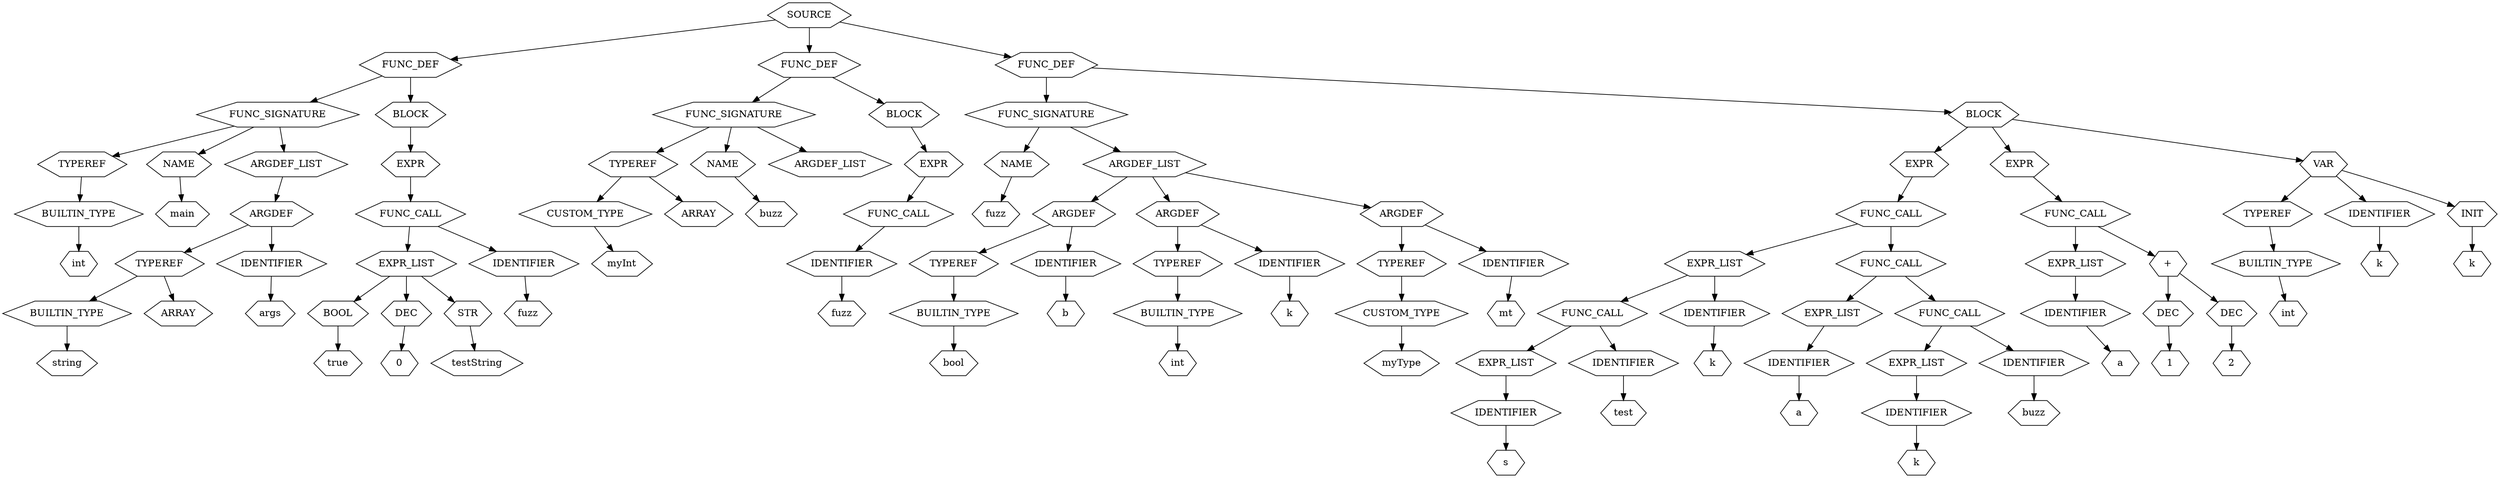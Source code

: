digraph Tree {
    node [shape=hexagon];
    node_0 [label="SOURCE"]
    node_0 -> node_1;
    node_1 [label="FUNC_DEF"]
    node_1 -> node_2;
    node_2 [label="FUNC_SIGNATURE"]
    node_2 -> node_3;
    node_3 [label="TYPEREF"]
    node_3 -> node_4;
    node_4 [label="BUILTIN_TYPE"]
    node_4 -> node_5;
    node_5 [label="int"]
    node_2 -> node_6;
    node_6 [label="NAME"]
    node_6 -> node_7;
    node_7 [label="main"]
    node_2 -> node_8;
    node_8 [label="ARGDEF_LIST"]
    node_8 -> node_9;
    node_9 [label="ARGDEF"]
    node_9 -> node_10;
    node_10 [label="TYPEREF"]
    node_10 -> node_11;
    node_11 [label="BUILTIN_TYPE"]
    node_11 -> node_12;
    node_12 [label="string"]
    node_10 -> node_13;
    node_13 [label="ARRAY"]
    node_9 -> node_14;
    node_14 [label="IDENTIFIER"]
    node_14 -> node_15;
    node_15 [label="args"]
    node_1 -> node_16;
    node_16 [label="BLOCK"]
    node_16 -> node_17;
    node_17 [label="EXPR"]
    node_17 -> node_18;
    node_18 [label="FUNC_CALL"]
    node_18 -> node_19;
    node_19 [label="EXPR_LIST"]
    node_19 -> node_20;
    node_20 [label="BOOL"]
    node_20 -> node_21;
    node_21 [label="true"]
    node_19 -> node_22;
    node_22 [label="DEC"]
    node_22 -> node_23;
    node_23 [label="0"]
    node_19 -> node_24;
    node_24 [label="STR"]
    node_24 -> node_25;
    node_25 [label="testString"]
    node_18 -> node_26;
    node_26 [label="IDENTIFIER"]
    node_26 -> node_27;
    node_27 [label="fuzz"]
    node_0 -> node_28;
    node_28 [label="FUNC_DEF"]
    node_28 -> node_29;
    node_29 [label="FUNC_SIGNATURE"]
    node_29 -> node_30;
    node_30 [label="TYPEREF"]
    node_30 -> node_31;
    node_31 [label="CUSTOM_TYPE"]
    node_31 -> node_32;
    node_32 [label="myInt"]
    node_30 -> node_33;
    node_33 [label="ARRAY"]
    node_29 -> node_34;
    node_34 [label="NAME"]
    node_34 -> node_35;
    node_35 [label="buzz"]
    node_29 -> node_36;
    node_36 [label="ARGDEF_LIST"]
    node_28 -> node_37;
    node_37 [label="BLOCK"]
    node_37 -> node_38;
    node_38 [label="EXPR"]
    node_38 -> node_39;
    node_39 [label="FUNC_CALL"]
    node_39 -> node_40;
    node_40 [label="IDENTIFIER"]
    node_40 -> node_41;
    node_41 [label="fuzz"]
    node_0 -> node_42;
    node_42 [label="FUNC_DEF"]
    node_42 -> node_43;
    node_43 [label="FUNC_SIGNATURE"]
    node_43 -> node_44;
    node_44 [label="NAME"]
    node_44 -> node_45;
    node_45 [label="fuzz"]
    node_43 -> node_46;
    node_46 [label="ARGDEF_LIST"]
    node_46 -> node_47;
    node_47 [label="ARGDEF"]
    node_47 -> node_48;
    node_48 [label="TYPEREF"]
    node_48 -> node_49;
    node_49 [label="BUILTIN_TYPE"]
    node_49 -> node_50;
    node_50 [label="bool"]
    node_47 -> node_51;
    node_51 [label="IDENTIFIER"]
    node_51 -> node_52;
    node_52 [label="b"]
    node_46 -> node_53;
    node_53 [label="ARGDEF"]
    node_53 -> node_54;
    node_54 [label="TYPEREF"]
    node_54 -> node_55;
    node_55 [label="BUILTIN_TYPE"]
    node_55 -> node_56;
    node_56 [label="int"]
    node_53 -> node_57;
    node_57 [label="IDENTIFIER"]
    node_57 -> node_58;
    node_58 [label="k"]
    node_46 -> node_59;
    node_59 [label="ARGDEF"]
    node_59 -> node_60;
    node_60 [label="TYPEREF"]
    node_60 -> node_61;
    node_61 [label="CUSTOM_TYPE"]
    node_61 -> node_62;
    node_62 [label="myType"]
    node_59 -> node_63;
    node_63 [label="IDENTIFIER"]
    node_63 -> node_64;
    node_64 [label="mt"]
    node_42 -> node_65;
    node_65 [label="BLOCK"]
    node_65 -> node_66;
    node_66 [label="EXPR"]
    node_66 -> node_67;
    node_67 [label="FUNC_CALL"]
    node_67 -> node_68;
    node_68 [label="EXPR_LIST"]
    node_68 -> node_69;
    node_69 [label="FUNC_CALL"]
    node_69 -> node_70;
    node_70 [label="EXPR_LIST"]
    node_70 -> node_71;
    node_71 [label="IDENTIFIER"]
    node_71 -> node_72;
    node_72 [label="s"]
    node_69 -> node_73;
    node_73 [label="IDENTIFIER"]
    node_73 -> node_74;
    node_74 [label="test"]
    node_68 -> node_75;
    node_75 [label="IDENTIFIER"]
    node_75 -> node_76;
    node_76 [label="k"]
    node_67 -> node_77;
    node_77 [label="FUNC_CALL"]
    node_77 -> node_78;
    node_78 [label="EXPR_LIST"]
    node_78 -> node_79;
    node_79 [label="IDENTIFIER"]
    node_79 -> node_80;
    node_80 [label="a"]
    node_77 -> node_81;
    node_81 [label="FUNC_CALL"]
    node_81 -> node_82;
    node_82 [label="EXPR_LIST"]
    node_82 -> node_83;
    node_83 [label="IDENTIFIER"]
    node_83 -> node_84;
    node_84 [label="k"]
    node_81 -> node_85;
    node_85 [label="IDENTIFIER"]
    node_85 -> node_86;
    node_86 [label="buzz"]
    node_65 -> node_87;
    node_87 [label="EXPR"]
    node_87 -> node_88;
    node_88 [label="FUNC_CALL"]
    node_88 -> node_89;
    node_89 [label="EXPR_LIST"]
    node_89 -> node_90;
    node_90 [label="IDENTIFIER"]
    node_90 -> node_91;
    node_91 [label="a"]
    node_88 -> node_92;
    node_92 [label="+"]
    node_92 -> node_93;
    node_93 [label="DEC"]
    node_93 -> node_94;
    node_94 [label="1"]
    node_92 -> node_95;
    node_95 [label="DEC"]
    node_95 -> node_96;
    node_96 [label="2"]
    node_65 -> node_97;
    node_97 [label="VAR"]
    node_97 -> node_98;
    node_98 [label="TYPEREF"]
    node_98 -> node_99;
    node_99 [label="BUILTIN_TYPE"]
    node_99 -> node_100;
    node_100 [label="int"]
    node_97 -> node_101;
    node_101 [label="IDENTIFIER"]
    node_101 -> node_102;
    node_102 [label="k"]
    node_97 -> node_103;
    node_103 [label="INIT"]
    node_103 -> node_104;
    node_104 [label="k"]
}
